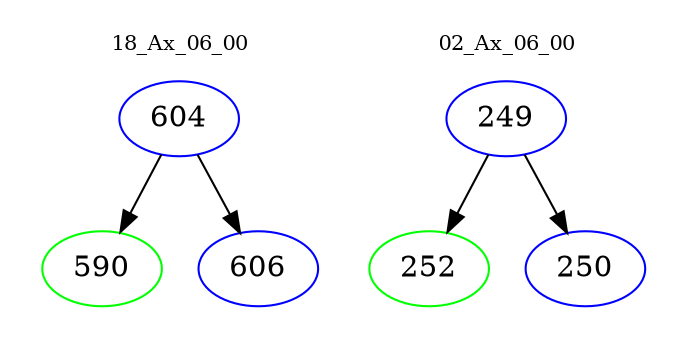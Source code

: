 digraph{
subgraph cluster_0 {
color = white
label = "18_Ax_06_00";
fontsize=10;
T0_604 [label="604", color="blue"]
T0_604 -> T0_590 [color="black"]
T0_590 [label="590", color="green"]
T0_604 -> T0_606 [color="black"]
T0_606 [label="606", color="blue"]
}
subgraph cluster_1 {
color = white
label = "02_Ax_06_00";
fontsize=10;
T1_249 [label="249", color="blue"]
T1_249 -> T1_252 [color="black"]
T1_252 [label="252", color="green"]
T1_249 -> T1_250 [color="black"]
T1_250 [label="250", color="blue"]
}
}
